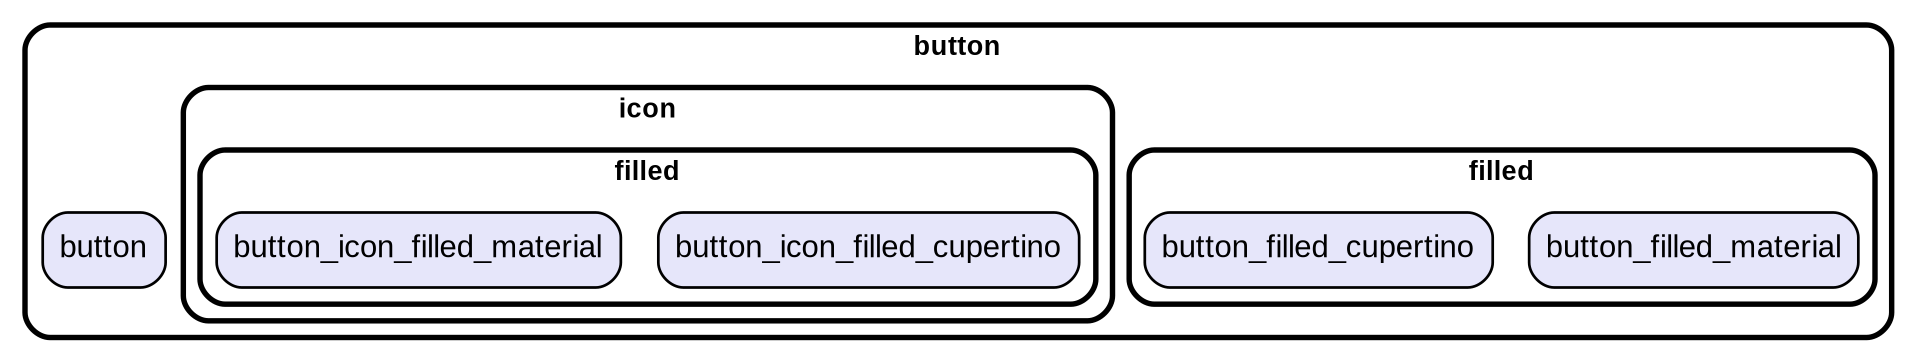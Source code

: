 digraph "" {
  graph [style=rounded fontname="Arial Black" fontsize=13 penwidth=2.6];
  node [shape=rect style="filled,rounded" fontname=Arial fontsize=15 fillcolor=Lavender penwidth=1.3];
  edge [penwidth=1.3];
  "/button.dart" [label="button"];
  "/filled/button_filled_material.dart" [label="button_filled_material"];
  "/filled/button_filled_cupertino.dart" [label="button_filled_cupertino"];
  "/icon/filled/button_icon_filled_cupertino.dart" [label="button_icon_filled_cupertino"];
  "/icon/filled/button_icon_filled_material.dart" [label="button_icon_filled_material"];
  subgraph "cluster~" {
    label="button";
    "/button.dart";
    subgraph "cluster~/filled" {
      label="filled";
      "/filled/button_filled_material.dart";
      "/filled/button_filled_cupertino.dart";
    }
    subgraph "cluster~/icon" {
      label="icon";
      subgraph "cluster~/icon/filled" {
        label="filled";
        "/icon/filled/button_icon_filled_cupertino.dart";
        "/icon/filled/button_icon_filled_material.dart";
      }
    }
  }
}
